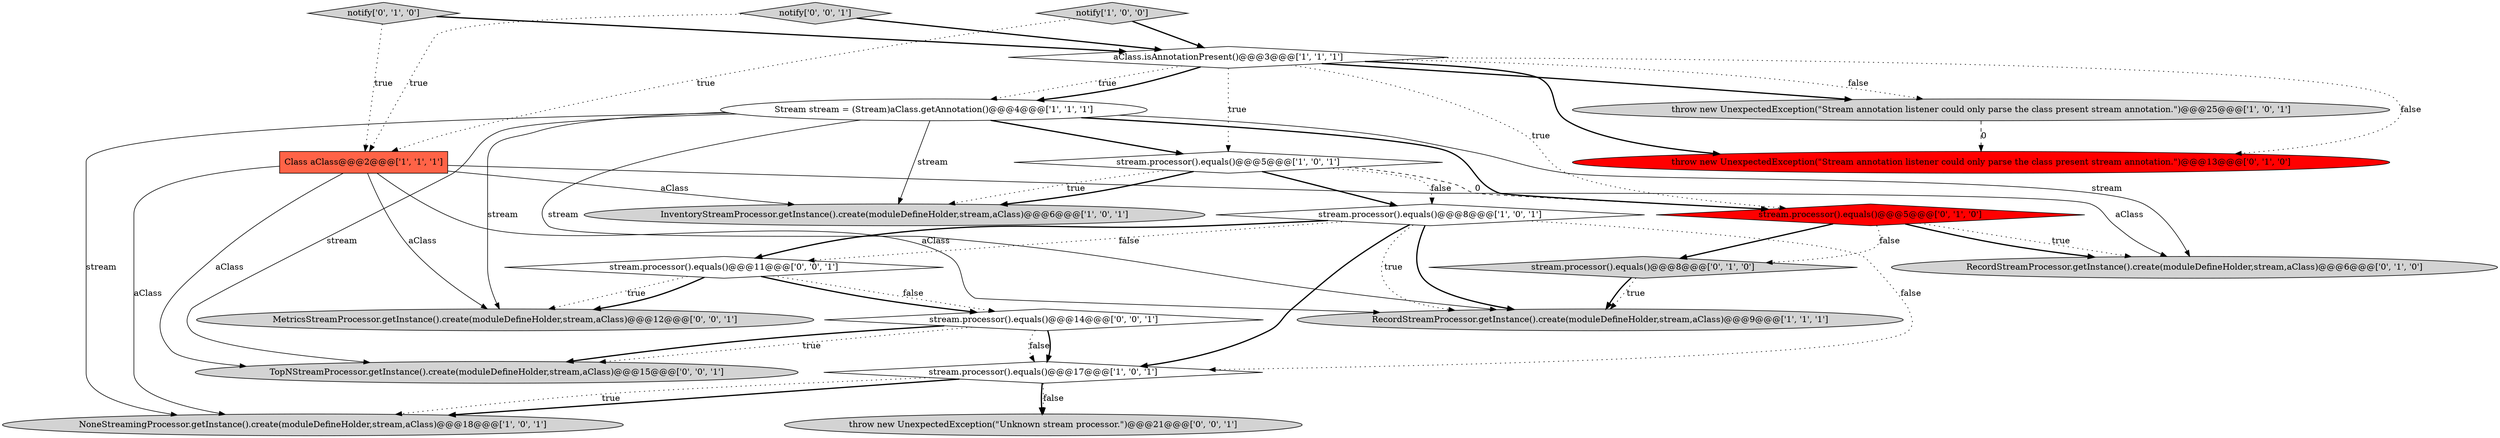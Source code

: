 digraph {
21 [style = filled, label = "stream.processor().equals()@@@11@@@['0', '0', '1']", fillcolor = white, shape = diamond image = "AAA0AAABBB3BBB"];
20 [style = filled, label = "notify['0', '0', '1']", fillcolor = lightgray, shape = diamond image = "AAA0AAABBB3BBB"];
8 [style = filled, label = "stream.processor().equals()@@@17@@@['1', '0', '1']", fillcolor = white, shape = diamond image = "AAA0AAABBB1BBB"];
6 [style = filled, label = "throw new UnexpectedException(\"Stream annotation listener could only parse the class present stream annotation.\")@@@25@@@['1', '0', '1']", fillcolor = lightgray, shape = ellipse image = "AAA0AAABBB1BBB"];
17 [style = filled, label = "MetricsStreamProcessor.getInstance().create(moduleDefineHolder,stream,aClass)@@@12@@@['0', '0', '1']", fillcolor = lightgray, shape = ellipse image = "AAA0AAABBB3BBB"];
12 [style = filled, label = "throw new UnexpectedException(\"Stream annotation listener could only parse the class present stream annotation.\")@@@13@@@['0', '1', '0']", fillcolor = red, shape = ellipse image = "AAA1AAABBB2BBB"];
15 [style = filled, label = "notify['0', '1', '0']", fillcolor = lightgray, shape = diamond image = "AAA0AAABBB2BBB"];
4 [style = filled, label = "stream.processor().equals()@@@8@@@['1', '0', '1']", fillcolor = white, shape = diamond image = "AAA0AAABBB1BBB"];
16 [style = filled, label = "throw new UnexpectedException(\"Unknown stream processor.\")@@@21@@@['0', '0', '1']", fillcolor = lightgray, shape = ellipse image = "AAA0AAABBB3BBB"];
9 [style = filled, label = "NoneStreamingProcessor.getInstance().create(moduleDefineHolder,stream,aClass)@@@18@@@['1', '0', '1']", fillcolor = lightgray, shape = ellipse image = "AAA0AAABBB1BBB"];
18 [style = filled, label = "stream.processor().equals()@@@14@@@['0', '0', '1']", fillcolor = white, shape = diamond image = "AAA0AAABBB3BBB"];
7 [style = filled, label = "notify['1', '0', '0']", fillcolor = lightgray, shape = diamond image = "AAA0AAABBB1BBB"];
5 [style = filled, label = "RecordStreamProcessor.getInstance().create(moduleDefineHolder,stream,aClass)@@@9@@@['1', '1', '1']", fillcolor = lightgray, shape = ellipse image = "AAA0AAABBB1BBB"];
0 [style = filled, label = "Class aClass@@@2@@@['1', '1', '1']", fillcolor = tomato, shape = box image = "AAA0AAABBB1BBB"];
1 [style = filled, label = "InventoryStreamProcessor.getInstance().create(moduleDefineHolder,stream,aClass)@@@6@@@['1', '0', '1']", fillcolor = lightgray, shape = ellipse image = "AAA0AAABBB1BBB"];
11 [style = filled, label = "stream.processor().equals()@@@8@@@['0', '1', '0']", fillcolor = lightgray, shape = diamond image = "AAA0AAABBB2BBB"];
13 [style = filled, label = "RecordStreamProcessor.getInstance().create(moduleDefineHolder,stream,aClass)@@@6@@@['0', '1', '0']", fillcolor = lightgray, shape = ellipse image = "AAA0AAABBB2BBB"];
3 [style = filled, label = "stream.processor().equals()@@@5@@@['1', '0', '1']", fillcolor = white, shape = diamond image = "AAA0AAABBB1BBB"];
10 [style = filled, label = "aClass.isAnnotationPresent()@@@3@@@['1', '1', '1']", fillcolor = white, shape = diamond image = "AAA0AAABBB1BBB"];
14 [style = filled, label = "stream.processor().equals()@@@5@@@['0', '1', '0']", fillcolor = red, shape = diamond image = "AAA1AAABBB2BBB"];
19 [style = filled, label = "TopNStreamProcessor.getInstance().create(moduleDefineHolder,stream,aClass)@@@15@@@['0', '0', '1']", fillcolor = lightgray, shape = ellipse image = "AAA0AAABBB3BBB"];
2 [style = filled, label = "Stream stream = (Stream)aClass.getAnnotation()@@@4@@@['1', '1', '1']", fillcolor = white, shape = ellipse image = "AAA0AAABBB1BBB"];
4->5 [style = dotted, label="true"];
8->16 [style = bold, label=""];
10->6 [style = dotted, label="false"];
15->10 [style = bold, label=""];
3->1 [style = bold, label=""];
2->1 [style = solid, label="stream"];
7->10 [style = bold, label=""];
3->4 [style = dotted, label="false"];
0->5 [style = solid, label="aClass"];
20->0 [style = dotted, label="true"];
2->3 [style = bold, label=""];
18->19 [style = dotted, label="true"];
18->19 [style = bold, label=""];
2->19 [style = solid, label="stream"];
4->21 [style = bold, label=""];
10->3 [style = dotted, label="true"];
0->17 [style = solid, label="aClass"];
11->5 [style = dotted, label="true"];
21->17 [style = dotted, label="true"];
0->1 [style = solid, label="aClass"];
7->0 [style = dotted, label="true"];
15->0 [style = dotted, label="true"];
4->8 [style = dotted, label="false"];
10->6 [style = bold, label=""];
3->4 [style = bold, label=""];
21->18 [style = bold, label=""];
14->13 [style = dotted, label="true"];
20->10 [style = bold, label=""];
10->14 [style = dotted, label="true"];
6->12 [style = dashed, label="0"];
10->12 [style = dotted, label="false"];
2->17 [style = solid, label="stream"];
11->5 [style = bold, label=""];
2->5 [style = solid, label="stream"];
0->9 [style = solid, label="aClass"];
2->13 [style = solid, label="stream"];
4->21 [style = dotted, label="false"];
0->19 [style = solid, label="aClass"];
10->2 [style = dotted, label="true"];
18->8 [style = dotted, label="false"];
10->12 [style = bold, label=""];
2->14 [style = bold, label=""];
2->9 [style = solid, label="stream"];
8->9 [style = bold, label=""];
4->8 [style = bold, label=""];
10->2 [style = bold, label=""];
0->13 [style = solid, label="aClass"];
18->8 [style = bold, label=""];
8->9 [style = dotted, label="true"];
14->13 [style = bold, label=""];
3->14 [style = dashed, label="0"];
21->18 [style = dotted, label="false"];
14->11 [style = dotted, label="false"];
14->11 [style = bold, label=""];
3->1 [style = dotted, label="true"];
4->5 [style = bold, label=""];
21->17 [style = bold, label=""];
8->16 [style = dotted, label="false"];
}
